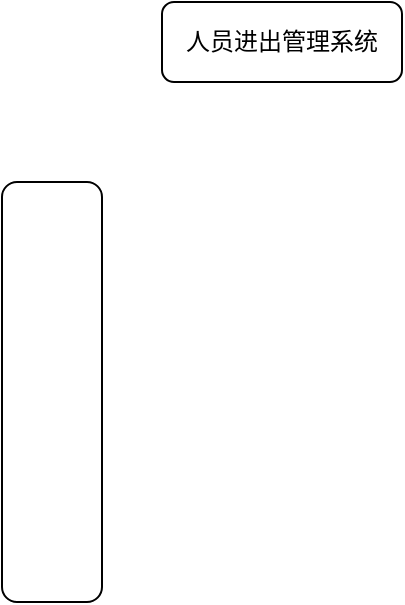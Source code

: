 <mxfile version="17.4.0" type="github">
  <diagram id="9vjwfqeA_DVdZ4IVt9qL" name="Page-1">
    <mxGraphModel dx="1422" dy="794" grid="1" gridSize="10" guides="1" tooltips="1" connect="1" arrows="1" fold="1" page="1" pageScale="1" pageWidth="827" pageHeight="1169" math="0" shadow="0">
      <root>
        <mxCell id="0" />
        <mxCell id="1" parent="0" />
        <mxCell id="mTRX2ACm2MRmk_OSoDYx-2" value="人员进出管理系统" style="rounded=1;whiteSpace=wrap;html=1;" vertex="1" parent="1">
          <mxGeometry x="200" y="170" width="120" height="40" as="geometry" />
        </mxCell>
        <mxCell id="mTRX2ACm2MRmk_OSoDYx-3" value="" style="rounded=1;whiteSpace=wrap;html=1;" vertex="1" parent="1">
          <mxGeometry x="120" y="260" width="50" height="210" as="geometry" />
        </mxCell>
      </root>
    </mxGraphModel>
  </diagram>
</mxfile>
